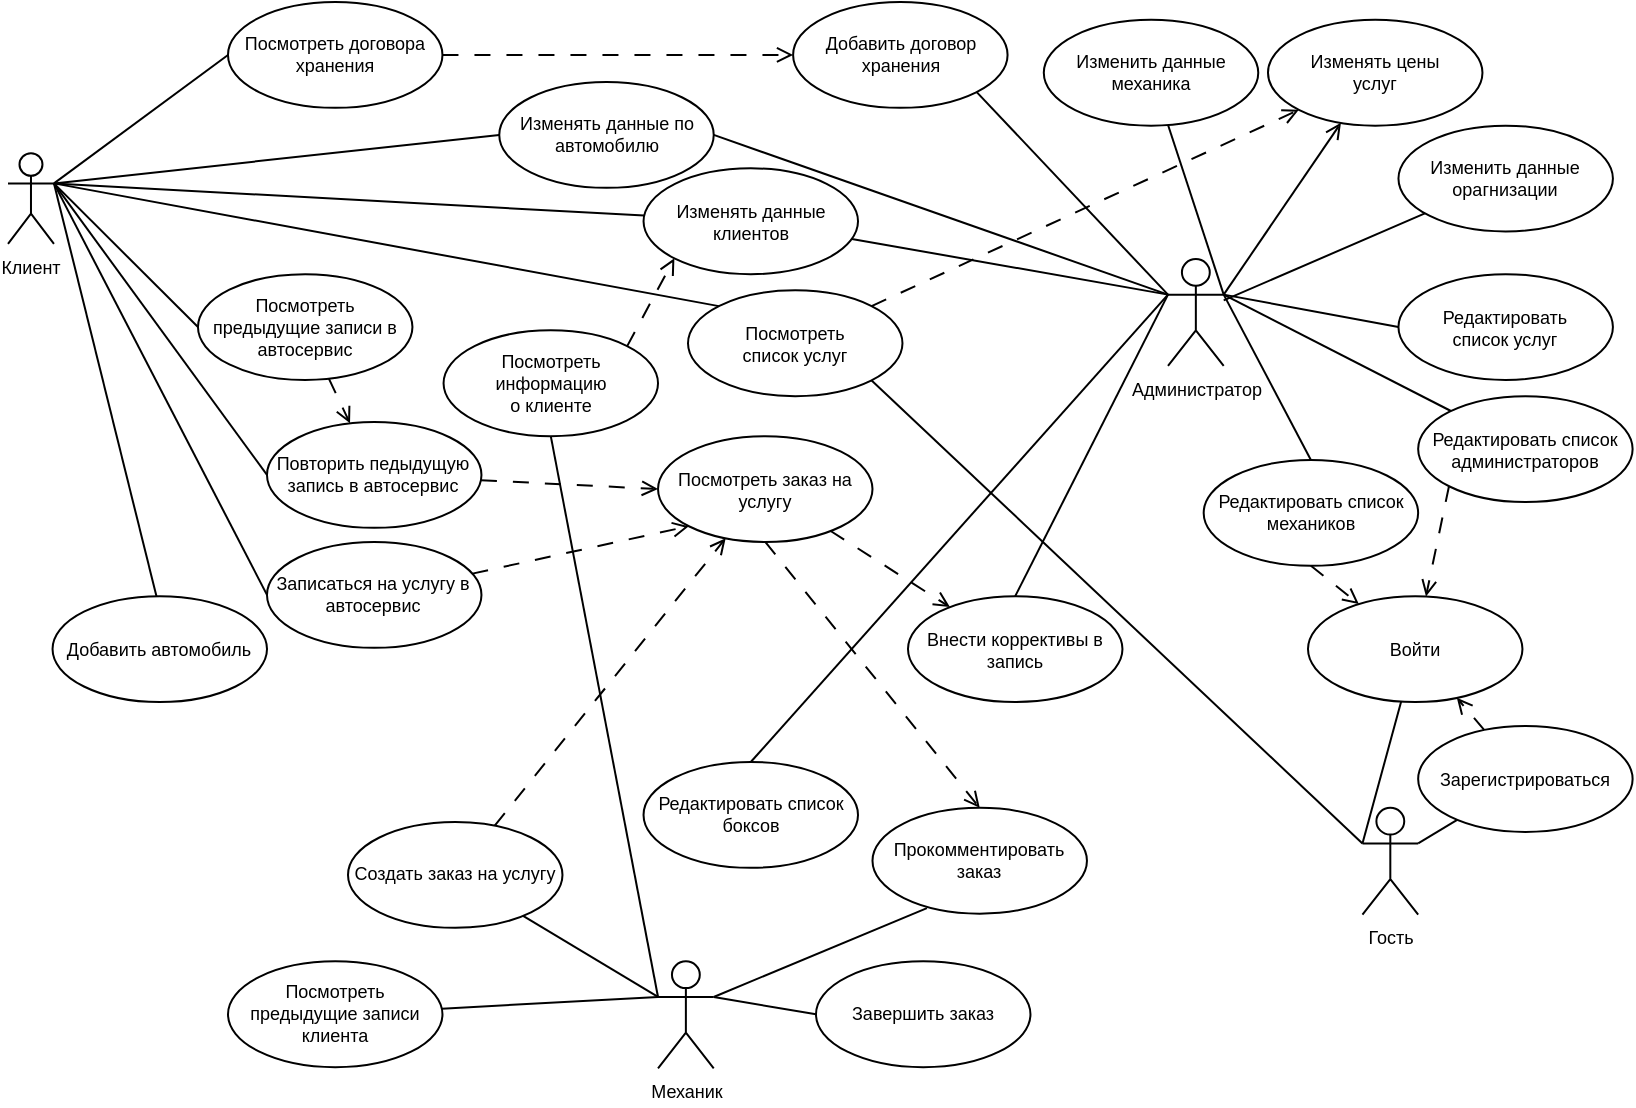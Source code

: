 <mxfile version="21.6.8" type="device">
  <diagram name="Страница — 1" id="rFT7zGWfTj7aJVHtDNVF">
    <mxGraphModel dx="880" dy="541" grid="1" gridSize="10" guides="1" tooltips="1" connect="1" arrows="1" fold="1" page="1" pageScale="1" pageWidth="827" pageHeight="583" math="0" shadow="0">
      <root>
        <mxCell id="0" />
        <mxCell id="1" parent="0" />
        <mxCell id="xt4A00bB3W41TfvX6-nI-26" value="Изменить данные механика" style="ellipse;whiteSpace=wrap;html=1;fontSize=9;container=0;" parent="1" vertex="1">
          <mxGeometry x="527.896" y="18.912" width="107.234" height="52.915" as="geometry" />
        </mxCell>
        <mxCell id="xt4A00bB3W41TfvX6-nI-28" style="rounded=0;orthogonalLoop=1;jettySize=auto;html=1;exitX=1;exitY=0.333;exitDx=0;exitDy=0;exitPerimeter=0;endArrow=none;endFill=0;fontSize=9;" parent="1" source="xt4A00bB3W41TfvX6-nI-21" target="xt4A00bB3W41TfvX6-nI-26" edge="1">
          <mxGeometry relative="1" as="geometry" />
        </mxCell>
        <mxCell id="26vWwkH34DzzowoFXH3y-1" style="rounded=0;orthogonalLoop=1;jettySize=auto;html=1;exitX=1;exitY=0.333;exitDx=0;exitDy=0;exitPerimeter=0;endArrow=none;endFill=0;" parent="1" source="xt4A00bB3W41TfvX6-nI-1" target="xt4A00bB3W41TfvX6-nI-30" edge="1">
          <mxGeometry relative="1" as="geometry" />
        </mxCell>
        <mxCell id="26vWwkH34DzzowoFXH3y-3" style="rounded=0;orthogonalLoop=1;jettySize=auto;html=1;exitX=1;exitY=0.333;exitDx=0;exitDy=0;exitPerimeter=0;entryX=0;entryY=0.5;entryDx=0;entryDy=0;endArrow=none;endFill=0;" parent="1" source="xt4A00bB3W41TfvX6-nI-1" target="26vWwkH34DzzowoFXH3y-2" edge="1">
          <mxGeometry relative="1" as="geometry" />
        </mxCell>
        <mxCell id="26vWwkH34DzzowoFXH3y-5" style="rounded=0;orthogonalLoop=1;jettySize=auto;html=1;exitX=1;exitY=0.333;exitDx=0;exitDy=0;exitPerimeter=0;entryX=0.493;entryY=0.07;entryDx=0;entryDy=0;endArrow=none;endFill=0;entryPerimeter=0;" parent="1" source="xt4A00bB3W41TfvX6-nI-1" target="26vWwkH34DzzowoFXH3y-4" edge="1">
          <mxGeometry relative="1" as="geometry" />
        </mxCell>
        <mxCell id="26vWwkH34DzzowoFXH3y-12" style="rounded=0;orthogonalLoop=1;jettySize=auto;html=1;exitX=1;exitY=0.333;exitDx=0;exitDy=0;exitPerimeter=0;entryX=0;entryY=0;entryDx=0;entryDy=0;endArrow=none;endFill=0;" parent="1" source="xt4A00bB3W41TfvX6-nI-1" target="26vWwkH34DzzowoFXH3y-11" edge="1">
          <mxGeometry relative="1" as="geometry" />
        </mxCell>
        <mxCell id="xt4A00bB3W41TfvX6-nI-1" value="Клиент" style="shape=umlActor;verticalLabelPosition=bottom;verticalAlign=top;html=1;fontSize=9;container=0;" parent="1" vertex="1">
          <mxGeometry x="10" y="85.592" width="22.979" height="45.355" as="geometry" />
        </mxCell>
        <mxCell id="xt4A00bB3W41TfvX6-nI-2" value="Посмотреть предыдущие записи в автосервис" style="ellipse;whiteSpace=wrap;html=1;fontSize=9;container=0;" parent="1" vertex="1">
          <mxGeometry x="104.986" y="146.07" width="107.234" height="52.915" as="geometry" />
        </mxCell>
        <mxCell id="xt4A00bB3W41TfvX6-nI-9" style="rounded=0;orthogonalLoop=1;jettySize=auto;html=1;exitX=1;exitY=0.333;exitDx=0;exitDy=0;exitPerimeter=0;entryX=0;entryY=0.5;entryDx=0;entryDy=0;endArrow=none;endFill=0;fontSize=9;" parent="1" source="xt4A00bB3W41TfvX6-nI-1" target="xt4A00bB3W41TfvX6-nI-2" edge="1">
          <mxGeometry relative="1" as="geometry" />
        </mxCell>
        <mxCell id="xt4A00bB3W41TfvX6-nI-3" value="Повторить педыдущую запись в автосервис" style="ellipse;whiteSpace=wrap;html=1;fontSize=9;container=0;" parent="1" vertex="1">
          <mxGeometry x="139.496" y="220.002" width="107.234" height="52.915" as="geometry" />
        </mxCell>
        <mxCell id="xt4A00bB3W41TfvX6-nI-10" style="rounded=0;orthogonalLoop=1;jettySize=auto;html=1;exitX=1;exitY=0.333;exitDx=0;exitDy=0;exitPerimeter=0;entryX=0;entryY=0.5;entryDx=0;entryDy=0;endArrow=none;endFill=0;fontSize=9;" parent="1" source="xt4A00bB3W41TfvX6-nI-1" target="xt4A00bB3W41TfvX6-nI-3" edge="1">
          <mxGeometry relative="1" as="geometry" />
        </mxCell>
        <mxCell id="xt4A00bB3W41TfvX6-nI-6" style="rounded=0;orthogonalLoop=1;jettySize=auto;html=1;dashed=1;endArrow=open;endFill=0;dashPattern=8 8;fontSize=9;" parent="1" source="xt4A00bB3W41TfvX6-nI-2" target="xt4A00bB3W41TfvX6-nI-3" edge="1">
          <mxGeometry relative="1" as="geometry" />
        </mxCell>
        <mxCell id="xt4A00bB3W41TfvX6-nI-4" value="Записаться на услугу в автосервис" style="ellipse;whiteSpace=wrap;html=1;fontSize=9;container=0;" parent="1" vertex="1">
          <mxGeometry x="139.496" y="279.996" width="107.234" height="52.915" as="geometry" />
        </mxCell>
        <mxCell id="xt4A00bB3W41TfvX6-nI-11" style="rounded=0;orthogonalLoop=1;jettySize=auto;html=1;exitX=1;exitY=0.333;exitDx=0;exitDy=0;exitPerimeter=0;entryX=0;entryY=0.5;entryDx=0;entryDy=0;endArrow=none;endFill=0;fontSize=9;" parent="1" source="xt4A00bB3W41TfvX6-nI-1" target="xt4A00bB3W41TfvX6-nI-4" edge="1">
          <mxGeometry relative="1" as="geometry" />
        </mxCell>
        <mxCell id="xt4A00bB3W41TfvX6-nI-5" value="Посмотреть договора хранения" style="ellipse;whiteSpace=wrap;html=1;fontSize=9;container=0;" parent="1" vertex="1">
          <mxGeometry x="119.996" y="10.01" width="107.234" height="52.915" as="geometry" />
        </mxCell>
        <mxCell id="xt4A00bB3W41TfvX6-nI-12" style="rounded=0;orthogonalLoop=1;jettySize=auto;html=1;entryX=0;entryY=0.5;entryDx=0;entryDy=0;exitX=1;exitY=0.333;exitDx=0;exitDy=0;exitPerimeter=0;endArrow=none;endFill=0;fontSize=9;" parent="1" source="xt4A00bB3W41TfvX6-nI-1" target="xt4A00bB3W41TfvX6-nI-5" edge="1">
          <mxGeometry relative="1" as="geometry" />
        </mxCell>
        <mxCell id="0H8jcV70mHahDILYcAus-4" style="rounded=0;orthogonalLoop=1;jettySize=auto;html=1;endArrow=open;fontSize=9;endFill=0;dashed=1;dashPattern=8 8;" parent="1" source="xt4A00bB3W41TfvX6-nI-7" target="xt4A00bB3W41TfvX6-nI-8" edge="1">
          <mxGeometry relative="1" as="geometry" />
        </mxCell>
        <mxCell id="xt4A00bB3W41TfvX6-nI-7" value="Зарегистрироваться" style="ellipse;whiteSpace=wrap;html=1;fontSize=9;container=0;" parent="1" vertex="1">
          <mxGeometry x="715.08" y="372.049" width="107.234" height="52.915" as="geometry" />
        </mxCell>
        <mxCell id="xt4A00bB3W41TfvX6-nI-8" value="Войти" style="ellipse;whiteSpace=wrap;html=1;fontSize=9;container=0;" parent="1" vertex="1">
          <mxGeometry x="660.0" y="307.087" width="107.234" height="52.915" as="geometry" />
        </mxCell>
        <mxCell id="26vWwkH34DzzowoFXH3y-8" style="rounded=0;orthogonalLoop=1;jettySize=auto;html=1;exitX=0;exitY=0.333;exitDx=0;exitDy=0;exitPerimeter=0;entryX=0.5;entryY=1;entryDx=0;entryDy=0;endArrow=none;endFill=0;" parent="1" source="xt4A00bB3W41TfvX6-nI-20" target="xt4A00bB3W41TfvX6-nI-81" edge="1">
          <mxGeometry relative="1" as="geometry" />
        </mxCell>
        <mxCell id="xt4A00bB3W41TfvX6-nI-20" value="Механик" style="shape=umlActor;verticalLabelPosition=bottom;verticalAlign=top;html=1;fontSize=9;container=0;" parent="1" vertex="1">
          <mxGeometry x="335.012" y="489.685" width="27.853" height="53.455" as="geometry" />
        </mxCell>
        <mxCell id="xt4A00bB3W41TfvX6-nI-99" style="rounded=0;orthogonalLoop=1;jettySize=auto;html=1;exitX=1;exitY=0.333;exitDx=0;exitDy=0;exitPerimeter=0;entryX=0;entryY=0.5;entryDx=0;entryDy=0;endArrow=none;endFill=0;" parent="1" source="xt4A00bB3W41TfvX6-nI-21" target="xt4A00bB3W41TfvX6-nI-98" edge="1">
          <mxGeometry relative="1" as="geometry" />
        </mxCell>
        <mxCell id="26vWwkH34DzzowoFXH3y-6" style="rounded=0;orthogonalLoop=1;jettySize=auto;html=1;exitX=0;exitY=0.333;exitDx=0;exitDy=0;exitPerimeter=0;entryX=1;entryY=0.5;entryDx=0;entryDy=0;endArrow=none;endFill=0;" parent="1" source="xt4A00bB3W41TfvX6-nI-21" target="26vWwkH34DzzowoFXH3y-2" edge="1">
          <mxGeometry relative="1" as="geometry" />
        </mxCell>
        <mxCell id="xt4A00bB3W41TfvX6-nI-21" value="Администратор" style="shape=umlActor;verticalLabelPosition=bottom;verticalAlign=top;html=1;fontSize=9;container=0;" parent="1" vertex="1">
          <mxGeometry x="589.997" y="138.511" width="27.853" height="53.455" as="geometry" />
        </mxCell>
        <mxCell id="xt4A00bB3W41TfvX6-nI-30" value="Изменять данные&lt;br&gt;клиентов" style="ellipse;whiteSpace=wrap;html=1;fontSize=9;container=0;" parent="1" vertex="1">
          <mxGeometry x="327.773" y="93.159" width="107.234" height="52.915" as="geometry" />
        </mxCell>
        <mxCell id="xt4A00bB3W41TfvX6-nI-33" style="rounded=0;orthogonalLoop=1;jettySize=auto;html=1;exitX=0;exitY=0.333;exitDx=0;exitDy=0;exitPerimeter=0;endArrow=none;endFill=0;fontSize=9;" parent="1" source="xt4A00bB3W41TfvX6-nI-21" target="xt4A00bB3W41TfvX6-nI-30" edge="1">
          <mxGeometry relative="1" as="geometry" />
        </mxCell>
        <mxCell id="xt4A00bB3W41TfvX6-nI-36" style="rounded=0;orthogonalLoop=1;jettySize=auto;html=1;exitX=1;exitY=1;exitDx=0;exitDy=0;entryX=0;entryY=0.333;entryDx=0;entryDy=0;entryPerimeter=0;endArrow=none;endFill=0;fontSize=9;" parent="1" source="xt4A00bB3W41TfvX6-nI-34" target="xt4A00bB3W41TfvX6-nI-21" edge="1">
          <mxGeometry relative="1" as="geometry" />
        </mxCell>
        <mxCell id="xt4A00bB3W41TfvX6-nI-34" value="Добавить договор хранения" style="ellipse;whiteSpace=wrap;html=1;fontSize=9;container=0;" parent="1" vertex="1">
          <mxGeometry x="402.554" y="10.01" width="107.234" height="52.915" as="geometry" />
        </mxCell>
        <mxCell id="xt4A00bB3W41TfvX6-nI-35" style="rounded=0;orthogonalLoop=1;jettySize=auto;html=1;endArrow=open;fontSize=9;endFill=0;dashed=1;dashPattern=8 8;exitX=1;exitY=0.5;exitDx=0;exitDy=0;" parent="1" source="xt4A00bB3W41TfvX6-nI-5" target="xt4A00bB3W41TfvX6-nI-34" edge="1">
          <mxGeometry relative="1" as="geometry" />
        </mxCell>
        <mxCell id="0H8jcV70mHahDILYcAus-5" style="rounded=0;orthogonalLoop=1;jettySize=auto;html=1;exitX=0.5;exitY=1;exitDx=0;exitDy=0;endArrow=open;fontSize=9;endFill=0;dashed=1;dashPattern=8 8;" parent="1" source="xt4A00bB3W41TfvX6-nI-37" target="xt4A00bB3W41TfvX6-nI-8" edge="1">
          <mxGeometry relative="1" as="geometry" />
        </mxCell>
        <mxCell id="xt4A00bB3W41TfvX6-nI-37" value="Редактировать список&lt;br&gt;механиков" style="ellipse;whiteSpace=wrap;html=1;fontSize=9;container=0;" parent="1" vertex="1">
          <mxGeometry x="607.837" y="239.005" width="107.234" height="52.915" as="geometry" />
        </mxCell>
        <mxCell id="xt4A00bB3W41TfvX6-nI-39" style="rounded=0;orthogonalLoop=1;jettySize=auto;html=1;exitX=1;exitY=0.333;exitDx=0;exitDy=0;exitPerimeter=0;entryX=0.5;entryY=0;entryDx=0;entryDy=0;endArrow=none;endFill=0;fontSize=9;" parent="1" source="xt4A00bB3W41TfvX6-nI-21" target="xt4A00bB3W41TfvX6-nI-37" edge="1">
          <mxGeometry relative="1" as="geometry" />
        </mxCell>
        <mxCell id="26vWwkH34DzzowoFXH3y-10" style="rounded=0;orthogonalLoop=1;jettySize=auto;html=1;exitX=0.5;exitY=1;exitDx=0;exitDy=0;entryX=0.5;entryY=0;entryDx=0;entryDy=0;endArrow=open;fontSize=9;endFill=0;dashed=1;dashPattern=8 8;" parent="1" source="xt4A00bB3W41TfvX6-nI-41" target="xt4A00bB3W41TfvX6-nI-69" edge="1">
          <mxGeometry relative="1" as="geometry" />
        </mxCell>
        <mxCell id="xt4A00bB3W41TfvX6-nI-41" value="Посмотреть заказ на услугу" style="ellipse;whiteSpace=wrap;html=1;fontSize=9;container=0;" parent="1" vertex="1">
          <mxGeometry x="335.012" y="227.081" width="107.234" height="52.915" as="geometry" />
        </mxCell>
        <mxCell id="xt4A00bB3W41TfvX6-nI-45" style="rounded=0;orthogonalLoop=1;jettySize=auto;html=1;entryX=0;entryY=0.5;entryDx=0;entryDy=0;endArrow=open;fontSize=9;endFill=0;dashed=1;dashPattern=8 8;" parent="1" source="xt4A00bB3W41TfvX6-nI-3" target="xt4A00bB3W41TfvX6-nI-41" edge="1">
          <mxGeometry relative="1" as="geometry" />
        </mxCell>
        <mxCell id="xt4A00bB3W41TfvX6-nI-44" style="rounded=0;orthogonalLoop=1;jettySize=auto;html=1;entryX=0;entryY=1;entryDx=0;entryDy=0;endArrow=open;fontSize=9;endFill=0;dashed=1;dashPattern=8 8;" parent="1" source="xt4A00bB3W41TfvX6-nI-4" target="xt4A00bB3W41TfvX6-nI-41" edge="1">
          <mxGeometry relative="1" as="geometry" />
        </mxCell>
        <mxCell id="xt4A00bB3W41TfvX6-nI-42" value="Внести коррективы в запись" style="ellipse;whiteSpace=wrap;html=1;fontSize=9;container=0;" parent="1" vertex="1">
          <mxGeometry x="460.0" y="307.082" width="107.234" height="52.915" as="geometry" />
        </mxCell>
        <mxCell id="xt4A00bB3W41TfvX6-nI-51" style="rounded=0;orthogonalLoop=1;jettySize=auto;html=1;exitX=0;exitY=0.333;exitDx=0;exitDy=0;exitPerimeter=0;entryX=0.5;entryY=0;entryDx=0;entryDy=0;endArrow=none;endFill=0;fontSize=9;" parent="1" source="xt4A00bB3W41TfvX6-nI-21" target="xt4A00bB3W41TfvX6-nI-42" edge="1">
          <mxGeometry relative="1" as="geometry" />
        </mxCell>
        <mxCell id="xt4A00bB3W41TfvX6-nI-54" style="rounded=0;orthogonalLoop=1;jettySize=auto;html=1;endArrow=open;fontSize=9;endFill=0;dashed=1;dashPattern=8 8;" parent="1" source="xt4A00bB3W41TfvX6-nI-41" target="xt4A00bB3W41TfvX6-nI-42" edge="1">
          <mxGeometry relative="1" as="geometry" />
        </mxCell>
        <mxCell id="xt4A00bB3W41TfvX6-nI-43" value="Редактировать список&lt;br style=&quot;font-size: 9px;&quot;&gt;боксов" style="ellipse;whiteSpace=wrap;html=1;fontSize=9;container=0;" parent="1" vertex="1">
          <mxGeometry x="327.768" y="390.003" width="107.234" height="52.915" as="geometry" />
        </mxCell>
        <mxCell id="xt4A00bB3W41TfvX6-nI-52" style="rounded=0;orthogonalLoop=1;jettySize=auto;html=1;exitX=0;exitY=0.333;exitDx=0;exitDy=0;exitPerimeter=0;entryX=0.5;entryY=0;entryDx=0;entryDy=0;endArrow=none;endFill=0;fontSize=9;" parent="1" source="xt4A00bB3W41TfvX6-nI-21" target="xt4A00bB3W41TfvX6-nI-43" edge="1">
          <mxGeometry relative="1" as="geometry" />
        </mxCell>
        <mxCell id="xt4A00bB3W41TfvX6-nI-61" style="rounded=0;orthogonalLoop=1;jettySize=auto;html=1;endArrow=open;fontSize=9;endFill=0;dashed=1;dashPattern=8 8;" parent="1" source="xt4A00bB3W41TfvX6-nI-58" target="xt4A00bB3W41TfvX6-nI-41" edge="1">
          <mxGeometry relative="1" as="geometry" />
        </mxCell>
        <mxCell id="xt4A00bB3W41TfvX6-nI-58" value="Создать заказ на услугу" style="ellipse;whiteSpace=wrap;html=1;fontSize=9;container=0;" parent="1" vertex="1">
          <mxGeometry x="180.004" y="419.996" width="107.234" height="52.915" as="geometry" />
        </mxCell>
        <mxCell id="xt4A00bB3W41TfvX6-nI-60" style="rounded=0;orthogonalLoop=1;jettySize=auto;html=1;exitX=0;exitY=0.333;exitDx=0;exitDy=0;exitPerimeter=0;endArrow=none;endFill=0;fontSize=9;" parent="1" source="xt4A00bB3W41TfvX6-nI-20" target="xt4A00bB3W41TfvX6-nI-58" edge="1">
          <mxGeometry relative="1" as="geometry">
            <mxPoint x="224.757" y="407.03" as="targetPoint" />
          </mxGeometry>
        </mxCell>
        <mxCell id="xt4A00bB3W41TfvX6-nI-67" value="Посмотреть предыдущие записи клиента" style="ellipse;whiteSpace=wrap;html=1;fontSize=9;container=0;" parent="1" vertex="1">
          <mxGeometry x="120.001" y="489.685" width="107.234" height="52.915" as="geometry" />
        </mxCell>
        <mxCell id="xt4A00bB3W41TfvX6-nI-68" style="rounded=0;orthogonalLoop=1;jettySize=auto;html=1;exitX=0;exitY=0.333;exitDx=0;exitDy=0;exitPerimeter=0;endArrow=none;endFill=0;fontSize=9;" parent="1" source="xt4A00bB3W41TfvX6-nI-20" target="xt4A00bB3W41TfvX6-nI-67" edge="1">
          <mxGeometry relative="1" as="geometry" />
        </mxCell>
        <mxCell id="xt4A00bB3W41TfvX6-nI-76" style="rounded=0;orthogonalLoop=1;jettySize=auto;html=1;entryX=1;entryY=0.333;entryDx=0;entryDy=0;entryPerimeter=0;exitX=0.254;exitY=0.947;exitDx=0;exitDy=0;exitPerimeter=0;endArrow=none;endFill=0;fontSize=9;" parent="1" source="xt4A00bB3W41TfvX6-nI-69" target="xt4A00bB3W41TfvX6-nI-20" edge="1">
          <mxGeometry relative="1" as="geometry" />
        </mxCell>
        <mxCell id="xt4A00bB3W41TfvX6-nI-69" value="Прокомментировать заказ" style="ellipse;whiteSpace=wrap;html=1;fontSize=9;container=0;" parent="1" vertex="1">
          <mxGeometry x="442.244" y="412.915" width="107.234" height="52.915" as="geometry" />
        </mxCell>
        <mxCell id="xt4A00bB3W41TfvX6-nI-70" value="Завершить заказ" style="ellipse;whiteSpace=wrap;html=1;fontSize=9;container=0;" parent="1" vertex="1">
          <mxGeometry x="414.0" y="489.684" width="107.234" height="52.915" as="geometry" />
        </mxCell>
        <mxCell id="xt4A00bB3W41TfvX6-nI-77" style="rounded=0;orthogonalLoop=1;jettySize=auto;html=1;exitX=1;exitY=0.333;exitDx=0;exitDy=0;exitPerimeter=0;entryX=0;entryY=0.5;entryDx=0;entryDy=0;endArrow=none;endFill=0;fontSize=9;" parent="1" source="xt4A00bB3W41TfvX6-nI-20" target="xt4A00bB3W41TfvX6-nI-70" edge="1">
          <mxGeometry relative="1" as="geometry" />
        </mxCell>
        <mxCell id="26vWwkH34DzzowoFXH3y-9" style="rounded=0;orthogonalLoop=1;jettySize=auto;html=1;exitX=1;exitY=0;exitDx=0;exitDy=0;entryX=0;entryY=1;entryDx=0;entryDy=0;endArrow=open;endFill=0;fontSize=9;dashed=1;dashPattern=8 8;" parent="1" source="xt4A00bB3W41TfvX6-nI-81" target="xt4A00bB3W41TfvX6-nI-30" edge="1">
          <mxGeometry relative="1" as="geometry" />
        </mxCell>
        <mxCell id="xt4A00bB3W41TfvX6-nI-81" value="Посмотреть информацию &lt;br style=&quot;font-size: 9px;&quot;&gt;о клиенте" style="ellipse;whiteSpace=wrap;html=1;fontSize=9;container=0;" parent="1" vertex="1">
          <mxGeometry x="227.776" y="174.17" width="107.234" height="52.915" as="geometry" />
        </mxCell>
        <mxCell id="xt4A00bB3W41TfvX6-nI-89" value="Изменить данные орагнизации" style="ellipse;whiteSpace=wrap;html=1;fontSize=9;container=0;" parent="1" vertex="1">
          <mxGeometry x="705.226" y="71.825" width="107.234" height="52.915" as="geometry" />
        </mxCell>
        <mxCell id="xt4A00bB3W41TfvX6-nI-90" style="rounded=0;orthogonalLoop=1;jettySize=auto;html=1;endArrow=none;endFill=0;fontSize=9;" parent="1" source="xt4A00bB3W41TfvX6-nI-21" target="xt4A00bB3W41TfvX6-nI-89" edge="1">
          <mxGeometry relative="1" as="geometry" />
        </mxCell>
        <mxCell id="xt4A00bB3W41TfvX6-nI-93" value="Изменять цены&lt;br style=&quot;font-size: 9px;&quot;&gt;услуг" style="ellipse;whiteSpace=wrap;html=1;fontSize=9;container=0;" parent="1" vertex="1">
          <mxGeometry x="640.0" y="18.91" width="107.234" height="52.915" as="geometry" />
        </mxCell>
        <mxCell id="xt4A00bB3W41TfvX6-nI-95" style="rounded=0;orthogonalLoop=1;jettySize=auto;html=1;exitX=1;exitY=0.333;exitDx=0;exitDy=0;exitPerimeter=0;endArrow=open;endFill=0;fontSize=9;" parent="1" source="xt4A00bB3W41TfvX6-nI-21" target="xt4A00bB3W41TfvX6-nI-93" edge="1">
          <mxGeometry relative="1" as="geometry" />
        </mxCell>
        <mxCell id="0H8jcV70mHahDILYcAus-6" style="rounded=0;orthogonalLoop=1;jettySize=auto;html=1;exitX=0;exitY=1;exitDx=0;exitDy=0;endArrow=open;fontSize=9;endFill=0;dashed=1;dashPattern=8 8;" parent="1" source="xt4A00bB3W41TfvX6-nI-23" target="xt4A00bB3W41TfvX6-nI-8" edge="1">
          <mxGeometry relative="1" as="geometry" />
        </mxCell>
        <mxCell id="xt4A00bB3W41TfvX6-nI-23" value="Редактировать список&lt;br&gt;администраторов" style="ellipse;whiteSpace=wrap;html=1;fontSize=9;container=0;" parent="1" vertex="1">
          <mxGeometry x="715.076" y="207.089" width="107.234" height="52.915" as="geometry" />
        </mxCell>
        <mxCell id="xt4A00bB3W41TfvX6-nI-29" style="rounded=0;orthogonalLoop=1;jettySize=auto;html=1;exitX=1;exitY=0.333;exitDx=0;exitDy=0;exitPerimeter=0;endArrow=none;endFill=0;fontSize=9;" parent="1" source="xt4A00bB3W41TfvX6-nI-21" target="xt4A00bB3W41TfvX6-nI-23" edge="1">
          <mxGeometry relative="1" as="geometry" />
        </mxCell>
        <mxCell id="xt4A00bB3W41TfvX6-nI-98" value="Редактировать&lt;br&gt;список услуг" style="ellipse;whiteSpace=wrap;html=1;fontSize=9;container=0;" parent="1" vertex="1">
          <mxGeometry x="705.226" y="146.069" width="107.234" height="52.915" as="geometry" />
        </mxCell>
        <mxCell id="0H8jcV70mHahDILYcAus-3" style="rounded=0;orthogonalLoop=1;jettySize=auto;html=1;exitX=1;exitY=0.333;exitDx=0;exitDy=0;exitPerimeter=0;endArrow=none;endFill=0;" parent="1" source="0H8jcV70mHahDILYcAus-2" target="xt4A00bB3W41TfvX6-nI-7" edge="1">
          <mxGeometry relative="1" as="geometry" />
        </mxCell>
        <mxCell id="0H8jcV70mHahDILYcAus-7" style="rounded=0;orthogonalLoop=1;jettySize=auto;html=1;exitX=0;exitY=0.333;exitDx=0;exitDy=0;exitPerimeter=0;endArrow=none;endFill=0;" parent="1" source="0H8jcV70mHahDILYcAus-2" target="xt4A00bB3W41TfvX6-nI-8" edge="1">
          <mxGeometry relative="1" as="geometry" />
        </mxCell>
        <mxCell id="88fW-67COF-0REL2F13Z-1" style="rounded=0;orthogonalLoop=1;jettySize=auto;html=1;exitX=0;exitY=0.333;exitDx=0;exitDy=0;exitPerimeter=0;entryX=1;entryY=1;entryDx=0;entryDy=0;endArrow=none;endFill=0;" edge="1" parent="1" source="0H8jcV70mHahDILYcAus-2" target="26vWwkH34DzzowoFXH3y-11">
          <mxGeometry relative="1" as="geometry" />
        </mxCell>
        <mxCell id="0H8jcV70mHahDILYcAus-2" value="Гость" style="shape=umlActor;verticalLabelPosition=bottom;verticalAlign=top;html=1;fontSize=9;container=0;" parent="1" vertex="1">
          <mxGeometry x="687.232" y="412.915" width="27.853" height="53.455" as="geometry" />
        </mxCell>
        <mxCell id="26vWwkH34DzzowoFXH3y-2" value="Изменять данные по автомобилю" style="ellipse;whiteSpace=wrap;html=1;fontSize=9;container=0;" parent="1" vertex="1">
          <mxGeometry x="255.633" y="49.999" width="107.234" height="52.915" as="geometry" />
        </mxCell>
        <mxCell id="26vWwkH34DzzowoFXH3y-4" value="Добавить автомобиль" style="ellipse;whiteSpace=wrap;html=1;fontSize=9;container=0;" parent="1" vertex="1">
          <mxGeometry x="32.266" y="307.086" width="107.234" height="52.915" as="geometry" />
        </mxCell>
        <mxCell id="26vWwkH34DzzowoFXH3y-13" style="rounded=0;orthogonalLoop=1;jettySize=auto;html=1;exitX=1;exitY=0;exitDx=0;exitDy=0;entryX=0;entryY=1;entryDx=0;entryDy=0;endArrow=open;fontSize=9;endFill=0;dashed=1;dashPattern=8 8;" parent="1" source="26vWwkH34DzzowoFXH3y-11" target="xt4A00bB3W41TfvX6-nI-93" edge="1">
          <mxGeometry relative="1" as="geometry" />
        </mxCell>
        <mxCell id="26vWwkH34DzzowoFXH3y-11" value="Посмотреть &lt;br&gt;список услуг" style="ellipse;whiteSpace=wrap;html=1;fontSize=9;container=0;" parent="1" vertex="1">
          <mxGeometry x="350.003" y="154.179" width="107.234" height="52.915" as="geometry" />
        </mxCell>
      </root>
    </mxGraphModel>
  </diagram>
</mxfile>
